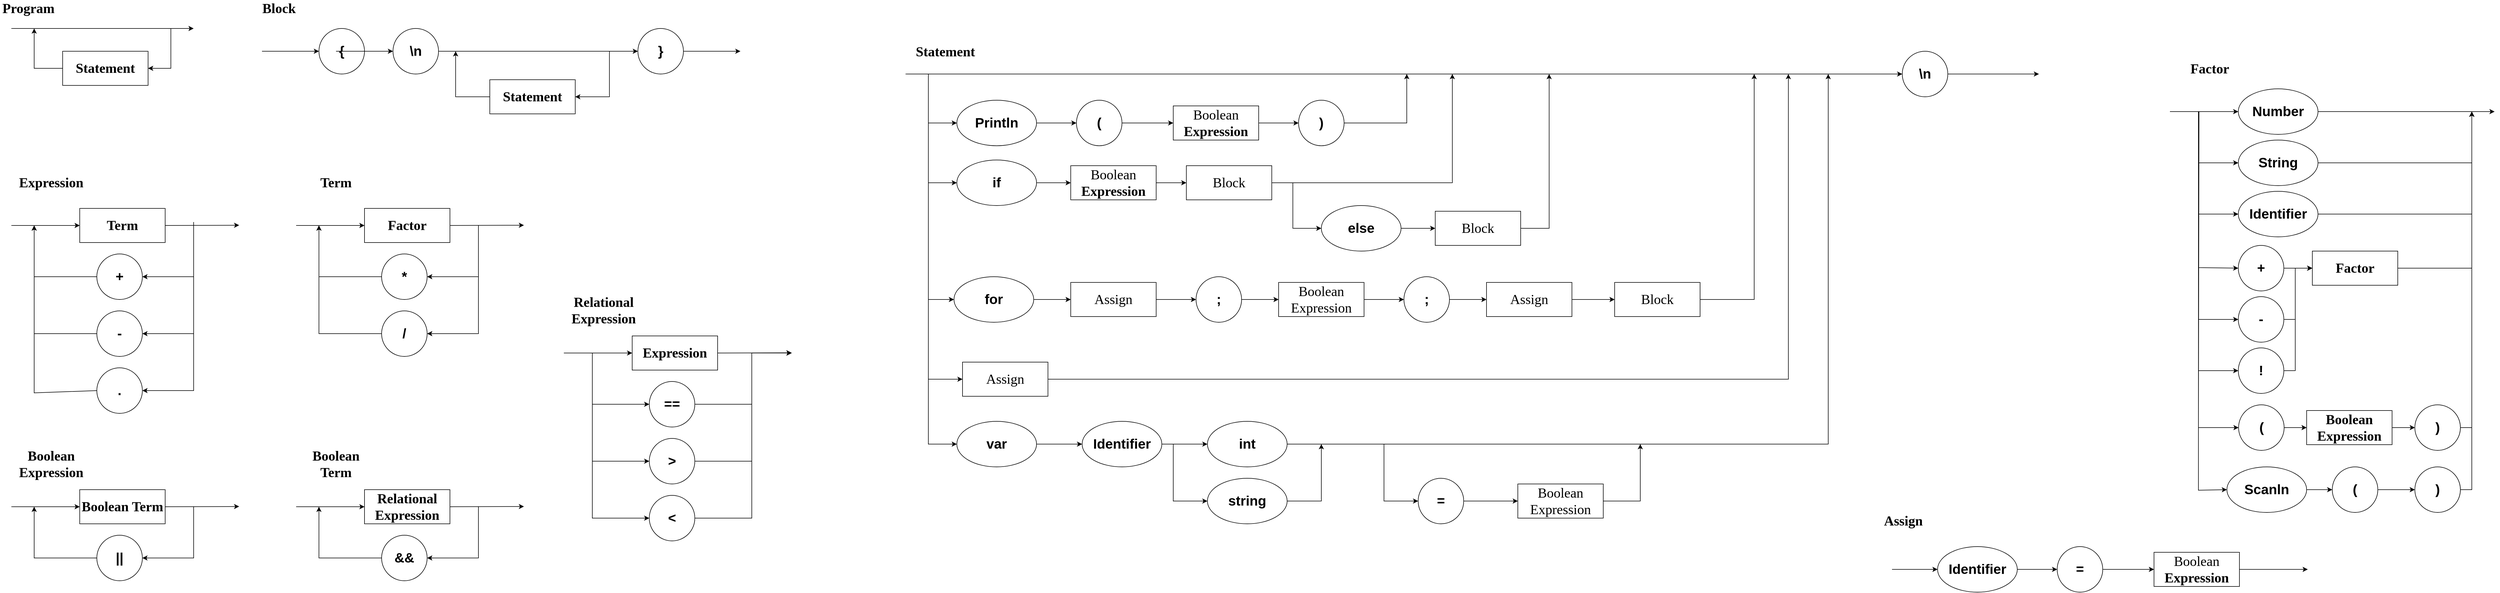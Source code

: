 <mxfile>
    <diagram name="Página-1" id="4fepIdYCEeFSJat0yLkn">
        <mxGraphModel dx="1523" dy="673" grid="1" gridSize="10" guides="1" tooltips="1" connect="1" arrows="1" fold="1" page="1" pageScale="1" pageWidth="827" pageHeight="1169" math="0" shadow="0">
            <root>
                <mxCell id="0"/>
                <mxCell id="1" parent="0"/>
                <mxCell id="wMbG_U5TibeuyCvaz2eE-1" value="Program" style="text;html=1;strokeColor=none;fillColor=none;align=center;verticalAlign=middle;whiteSpace=wrap;rounded=0;fontStyle=1;labelBackgroundColor=none;fontColor=#000000;fontFamily=Sora;fontSource=https%3A%2F%2Ffonts.googleapis.com%2Fcss%3Ffamily%3DSora;fontSize=24;" parent="1" vertex="1">
                    <mxGeometry x="60" y="70" width="100" height="30" as="geometry"/>
                </mxCell>
                <mxCell id="wMbG_U5TibeuyCvaz2eE-2" value="Statement" style="text;html=1;strokeColor=none;fillColor=none;align=center;verticalAlign=middle;whiteSpace=wrap;rounded=0;fontStyle=1;labelBackgroundColor=none;fontColor=#000000;fontFamily=Sora;fontSource=https%3A%2F%2Ffonts.googleapis.com%2Fcss%3Ffamily%3DSora;fontSize=24;" parent="1" vertex="1">
                    <mxGeometry x="1650" y="146" width="140" height="30" as="geometry"/>
                </mxCell>
                <mxCell id="wMbG_U5TibeuyCvaz2eE-4" value="Expression" style="text;html=1;strokeColor=none;fillColor=none;align=center;verticalAlign=middle;whiteSpace=wrap;rounded=0;fontStyle=1;labelBackgroundColor=none;fontColor=#000000;fontFamily=Sora;fontSource=https%3A%2F%2Ffonts.googleapis.com%2Fcss%3Ffamily%3DSora;fontSize=24;" parent="1" vertex="1">
                    <mxGeometry x="80" y="376" width="140" height="30" as="geometry"/>
                </mxCell>
                <mxCell id="wMbG_U5TibeuyCvaz2eE-5" value="Term" style="text;html=1;strokeColor=none;fillColor=none;align=center;verticalAlign=middle;whiteSpace=wrap;rounded=0;fontStyle=1;labelBackgroundColor=none;fontColor=#000000;fontFamily=Sora;fontSource=https%3A%2F%2Ffonts.googleapis.com%2Fcss%3Ffamily%3DSora;fontSize=24;" parent="1" vertex="1">
                    <mxGeometry x="580" y="376" width="140" height="30" as="geometry"/>
                </mxCell>
                <mxCell id="wMbG_U5TibeuyCvaz2eE-6" value="Factor" style="text;html=1;strokeColor=none;fillColor=none;align=center;verticalAlign=middle;whiteSpace=wrap;rounded=0;fontStyle=1;labelBackgroundColor=none;fontColor=#000000;fontFamily=Sora;fontSource=https%3A%2F%2Ffonts.googleapis.com%2Fcss%3Ffamily%3DSora;fontSize=24;" parent="1" vertex="1">
                    <mxGeometry x="3870" y="176" width="140" height="30" as="geometry"/>
                </mxCell>
                <mxCell id="wMbG_U5TibeuyCvaz2eE-7" value="&lt;b&gt;Statement&lt;/b&gt;" style="rounded=0;whiteSpace=wrap;html=1;fontSize=24;fontFamily=Sora;fontSource=https%3A%2F%2Ffonts.googleapis.com%2Fcss%3Ffamily%3DSora;" parent="1" vertex="1">
                    <mxGeometry x="170" y="160" width="150" height="60" as="geometry"/>
                </mxCell>
                <mxCell id="wMbG_U5TibeuyCvaz2eE-8" value="" style="endArrow=classic;html=1;rounded=0;fontSize=24;fontStyle=0" parent="1" edge="1">
                    <mxGeometry width="50" height="50" relative="1" as="geometry">
                        <mxPoint x="80" y="120" as="sourcePoint"/>
                        <mxPoint x="400" y="120" as="targetPoint"/>
                    </mxGeometry>
                </mxCell>
                <mxCell id="wMbG_U5TibeuyCvaz2eE-9" value="" style="endArrow=classic;html=1;rounded=0;fontSize=24;fontStyle=0;entryX=1;entryY=0.5;entryDx=0;entryDy=0;" parent="1" target="wMbG_U5TibeuyCvaz2eE-7" edge="1">
                    <mxGeometry width="50" height="50" relative="1" as="geometry">
                        <mxPoint x="360" y="120" as="sourcePoint"/>
                        <mxPoint x="410" y="130" as="targetPoint"/>
                        <Array as="points">
                            <mxPoint x="360" y="190"/>
                        </Array>
                    </mxGeometry>
                </mxCell>
                <mxCell id="wMbG_U5TibeuyCvaz2eE-10" value="" style="endArrow=classic;html=1;rounded=0;fontSize=24;fontStyle=0;exitX=0;exitY=0.5;exitDx=0;exitDy=0;" parent="1" source="wMbG_U5TibeuyCvaz2eE-7" edge="1">
                    <mxGeometry width="50" height="50" relative="1" as="geometry">
                        <mxPoint x="130" y="150" as="sourcePoint"/>
                        <mxPoint x="120" y="120" as="targetPoint"/>
                        <Array as="points">
                            <mxPoint x="120" y="190"/>
                        </Array>
                    </mxGeometry>
                </mxCell>
                <mxCell id="wMbG_U5TibeuyCvaz2eE-12" value="" style="endArrow=classic;html=1;rounded=0;fontSize=24;fontStyle=0;entryX=0;entryY=0.5;entryDx=0;entryDy=0;" parent="1" target="wMbG_U5TibeuyCvaz2eE-20" edge="1">
                    <mxGeometry width="50" height="50" relative="1" as="geometry">
                        <mxPoint x="1650" y="200" as="sourcePoint"/>
                        <mxPoint x="2440" y="196" as="targetPoint"/>
                    </mxGeometry>
                </mxCell>
                <mxCell id="wMbG_U5TibeuyCvaz2eE-20" value="\n" style="ellipse;whiteSpace=wrap;html=1;fontSize=24;fontStyle=1" parent="1" vertex="1">
                    <mxGeometry x="3400" y="160" width="80" height="80" as="geometry"/>
                </mxCell>
                <mxCell id="wMbG_U5TibeuyCvaz2eE-21" value="" style="endArrow=classic;html=1;rounded=0;fontSize=24;fontStyle=0;exitX=1;exitY=0.5;exitDx=0;exitDy=0;" parent="1" source="wMbG_U5TibeuyCvaz2eE-20" edge="1">
                    <mxGeometry width="50" height="50" relative="1" as="geometry">
                        <mxPoint x="3080" y="216" as="sourcePoint"/>
                        <mxPoint x="3640" y="200" as="targetPoint"/>
                    </mxGeometry>
                </mxCell>
                <mxCell id="wMbG_U5TibeuyCvaz2eE-22" value="Boolean &lt;b&gt;Expression&lt;/b&gt;" style="rounded=0;whiteSpace=wrap;html=1;fontSize=24;fontFamily=Sora;fontSource=https%3A%2F%2Ffonts.googleapis.com%2Fcss%3Ffamily%3DSora;" parent="1" vertex="1">
                    <mxGeometry x="2120" y="256" width="150" height="60" as="geometry"/>
                </mxCell>
                <mxCell id="wMbG_U5TibeuyCvaz2eE-23" value="" style="endArrow=classic;html=1;rounded=0;fontSize=24;fontStyle=0;entryX=0;entryY=0.5;entryDx=0;entryDy=0;" parent="1" target="wMbG_U5TibeuyCvaz2eE-24" edge="1">
                    <mxGeometry width="50" height="50" relative="1" as="geometry">
                        <mxPoint x="1690" y="200" as="sourcePoint"/>
                        <mxPoint x="1740" y="286" as="targetPoint"/>
                        <Array as="points">
                            <mxPoint x="1690" y="286"/>
                        </Array>
                    </mxGeometry>
                </mxCell>
                <mxCell id="wMbG_U5TibeuyCvaz2eE-24" value="Println" style="ellipse;whiteSpace=wrap;html=1;fontSize=24;fontStyle=1" parent="1" vertex="1">
                    <mxGeometry x="1740" y="246" width="140" height="80" as="geometry"/>
                </mxCell>
                <mxCell id="wMbG_U5TibeuyCvaz2eE-25" value="" style="endArrow=classic;html=1;rounded=0;fontSize=24;fontStyle=0;exitX=1;exitY=0.5;exitDx=0;exitDy=0;" parent="1" source="wMbG_U5TibeuyCvaz2eE-24" edge="1">
                    <mxGeometry width="50" height="50" relative="1" as="geometry">
                        <mxPoint x="1950" y="276" as="sourcePoint"/>
                        <mxPoint x="1950" y="286" as="targetPoint"/>
                        <Array as="points">
                            <mxPoint x="1910" y="286"/>
                        </Array>
                    </mxGeometry>
                </mxCell>
                <mxCell id="wMbG_U5TibeuyCvaz2eE-26" value="(" style="ellipse;whiteSpace=wrap;html=1;fontSize=24;fontStyle=1" parent="1" vertex="1">
                    <mxGeometry x="1950" y="246" width="80" height="80" as="geometry"/>
                </mxCell>
                <mxCell id="wMbG_U5TibeuyCvaz2eE-27" value="" style="endArrow=classic;html=1;rounded=0;fontSize=24;fontStyle=0;entryX=0;entryY=0.5;entryDx=0;entryDy=0;exitX=1;exitY=0.5;exitDx=0;exitDy=0;" parent="1" source="wMbG_U5TibeuyCvaz2eE-26" target="wMbG_U5TibeuyCvaz2eE-22" edge="1">
                    <mxGeometry width="50" height="50" relative="1" as="geometry">
                        <mxPoint x="2080" y="306" as="sourcePoint"/>
                        <mxPoint x="2040" y="376" as="targetPoint"/>
                        <Array as="points"/>
                    </mxGeometry>
                </mxCell>
                <mxCell id="wMbG_U5TibeuyCvaz2eE-28" value="" style="endArrow=classic;html=1;rounded=0;fontSize=24;fontStyle=0;exitX=1;exitY=0.5;exitDx=0;exitDy=0;" parent="1" source="wMbG_U5TibeuyCvaz2eE-30" edge="1">
                    <mxGeometry width="50" height="50" relative="1" as="geometry">
                        <mxPoint x="2440" y="296.0" as="sourcePoint"/>
                        <mxPoint x="2530" y="200" as="targetPoint"/>
                        <Array as="points">
                            <mxPoint x="2530" y="286"/>
                        </Array>
                    </mxGeometry>
                </mxCell>
                <mxCell id="wMbG_U5TibeuyCvaz2eE-29" value="" style="endArrow=classic;html=1;rounded=0;fontSize=24;fontStyle=0;exitX=1;exitY=0.5;exitDx=0;exitDy=0;" parent="1" edge="1">
                    <mxGeometry width="50" height="50" relative="1" as="geometry">
                        <mxPoint x="2270" y="286" as="sourcePoint"/>
                        <mxPoint x="2340" y="286" as="targetPoint"/>
                        <Array as="points">
                            <mxPoint x="2300" y="286"/>
                        </Array>
                    </mxGeometry>
                </mxCell>
                <mxCell id="wMbG_U5TibeuyCvaz2eE-30" value=")" style="ellipse;whiteSpace=wrap;html=1;fontSize=24;fontStyle=1" parent="1" vertex="1">
                    <mxGeometry x="2340" y="246" width="80" height="80" as="geometry"/>
                </mxCell>
                <mxCell id="wMbG_U5TibeuyCvaz2eE-32" value="&lt;b&gt;Term&lt;/b&gt;" style="rounded=0;whiteSpace=wrap;html=1;fontSize=24;fontFamily=Sora;fontSource=https%3A%2F%2Ffonts.googleapis.com%2Fcss%3Ffamily%3DSora;" parent="1" vertex="1">
                    <mxGeometry x="200" y="436" width="150" height="60" as="geometry"/>
                </mxCell>
                <mxCell id="wMbG_U5TibeuyCvaz2eE-33" value="" style="endArrow=classic;html=1;rounded=0;fontSize=24;fontStyle=0;entryX=0;entryY=0.5;entryDx=0;entryDy=0;" parent="1" target="wMbG_U5TibeuyCvaz2eE-32" edge="1">
                    <mxGeometry width="50" height="50" relative="1" as="geometry">
                        <mxPoint x="80" y="466" as="sourcePoint"/>
                        <mxPoint x="205" y="466" as="targetPoint"/>
                    </mxGeometry>
                </mxCell>
                <mxCell id="wMbG_U5TibeuyCvaz2eE-36" value="" style="endArrow=classic;html=1;rounded=0;fontSize=24;fontStyle=0;entryX=0;entryY=0.5;entryDx=0;entryDy=0;exitX=1;exitY=0.5;exitDx=0;exitDy=0;" parent="1" source="wMbG_U5TibeuyCvaz2eE-32" edge="1">
                    <mxGeometry width="50" height="50" relative="1" as="geometry">
                        <mxPoint x="360" y="465.58" as="sourcePoint"/>
                        <mxPoint x="480" y="465.58" as="targetPoint"/>
                    </mxGeometry>
                </mxCell>
                <mxCell id="wMbG_U5TibeuyCvaz2eE-37" value="" style="endArrow=classic;html=1;rounded=0;fontSize=24;fontStyle=0;entryX=1;entryY=0.5;entryDx=0;entryDy=0;" parent="1" target="wMbG_U5TibeuyCvaz2eE-39" edge="1">
                    <mxGeometry width="50" height="50" relative="1" as="geometry">
                        <mxPoint x="400" y="466" as="sourcePoint"/>
                        <mxPoint x="400" y="556" as="targetPoint"/>
                        <Array as="points">
                            <mxPoint x="400" y="556"/>
                        </Array>
                    </mxGeometry>
                </mxCell>
                <mxCell id="wMbG_U5TibeuyCvaz2eE-39" value="+" style="ellipse;whiteSpace=wrap;html=1;fontSize=24;fontStyle=1" parent="1" vertex="1">
                    <mxGeometry x="230" y="516" width="80" height="80" as="geometry"/>
                </mxCell>
                <mxCell id="wMbG_U5TibeuyCvaz2eE-40" value="-" style="ellipse;whiteSpace=wrap;html=1;fontSize=24;fontStyle=1" parent="1" vertex="1">
                    <mxGeometry x="230" y="616" width="80" height="80" as="geometry"/>
                </mxCell>
                <mxCell id="wMbG_U5TibeuyCvaz2eE-41" value="" style="endArrow=classic;html=1;rounded=0;fontSize=24;fontStyle=0;entryX=1;entryY=0.5;entryDx=0;entryDy=0;" parent="1" target="wMbG_U5TibeuyCvaz2eE-40" edge="1">
                    <mxGeometry width="50" height="50" relative="1" as="geometry">
                        <mxPoint x="400" y="466" as="sourcePoint"/>
                        <mxPoint x="320" y="566" as="targetPoint"/>
                        <Array as="points">
                            <mxPoint x="400" y="656"/>
                        </Array>
                    </mxGeometry>
                </mxCell>
                <mxCell id="wMbG_U5TibeuyCvaz2eE-42" value="" style="endArrow=classic;html=1;rounded=0;fontSize=24;fontStyle=0;exitX=0;exitY=0.5;exitDx=0;exitDy=0;" parent="1" source="wMbG_U5TibeuyCvaz2eE-40" edge="1">
                    <mxGeometry width="50" height="50" relative="1" as="geometry">
                        <mxPoint x="170" y="496" as="sourcePoint"/>
                        <mxPoint x="120" y="466" as="targetPoint"/>
                        <Array as="points">
                            <mxPoint x="120" y="656"/>
                        </Array>
                    </mxGeometry>
                </mxCell>
                <mxCell id="wMbG_U5TibeuyCvaz2eE-43" value="" style="endArrow=classic;html=1;rounded=0;fontSize=24;fontStyle=0;exitX=0;exitY=0.5;exitDx=0;exitDy=0;" parent="1" source="wMbG_U5TibeuyCvaz2eE-39" edge="1">
                    <mxGeometry width="50" height="50" relative="1" as="geometry">
                        <mxPoint x="240" y="666" as="sourcePoint"/>
                        <mxPoint x="120" y="466" as="targetPoint"/>
                        <Array as="points">
                            <mxPoint x="120" y="556"/>
                        </Array>
                    </mxGeometry>
                </mxCell>
                <mxCell id="wMbG_U5TibeuyCvaz2eE-45" value="&lt;b&gt;Factor&lt;/b&gt;" style="rounded=0;whiteSpace=wrap;html=1;fontSize=24;fontFamily=Sora;fontSource=https%3A%2F%2Ffonts.googleapis.com%2Fcss%3Ffamily%3DSora;" parent="1" vertex="1">
                    <mxGeometry x="700" y="436" width="150" height="60" as="geometry"/>
                </mxCell>
                <mxCell id="wMbG_U5TibeuyCvaz2eE-46" value="" style="endArrow=classic;html=1;rounded=0;fontSize=24;fontStyle=0;entryX=0;entryY=0.5;entryDx=0;entryDy=0;" parent="1" target="wMbG_U5TibeuyCvaz2eE-45" edge="1">
                    <mxGeometry width="50" height="50" relative="1" as="geometry">
                        <mxPoint x="580" y="466" as="sourcePoint"/>
                        <mxPoint x="705" y="466" as="targetPoint"/>
                    </mxGeometry>
                </mxCell>
                <mxCell id="wMbG_U5TibeuyCvaz2eE-47" value="" style="endArrow=classic;html=1;rounded=0;fontSize=24;fontStyle=0;entryX=0;entryY=0.5;entryDx=0;entryDy=0;exitX=1;exitY=0.5;exitDx=0;exitDy=0;" parent="1" source="wMbG_U5TibeuyCvaz2eE-45" edge="1">
                    <mxGeometry width="50" height="50" relative="1" as="geometry">
                        <mxPoint x="860" y="465.58" as="sourcePoint"/>
                        <mxPoint x="980" y="465.58" as="targetPoint"/>
                    </mxGeometry>
                </mxCell>
                <mxCell id="wMbG_U5TibeuyCvaz2eE-48" value="" style="endArrow=classic;html=1;rounded=0;fontSize=24;fontStyle=0;entryX=1;entryY=0.5;entryDx=0;entryDy=0;" parent="1" target="wMbG_U5TibeuyCvaz2eE-49" edge="1">
                    <mxGeometry width="50" height="50" relative="1" as="geometry">
                        <mxPoint x="900" y="466" as="sourcePoint"/>
                        <mxPoint x="900" y="556" as="targetPoint"/>
                        <Array as="points">
                            <mxPoint x="900" y="556"/>
                        </Array>
                    </mxGeometry>
                </mxCell>
                <mxCell id="wMbG_U5TibeuyCvaz2eE-49" value="*" style="ellipse;whiteSpace=wrap;html=1;fontSize=24;fontStyle=1" parent="1" vertex="1">
                    <mxGeometry x="730" y="516" width="80" height="80" as="geometry"/>
                </mxCell>
                <mxCell id="wMbG_U5TibeuyCvaz2eE-50" value="/" style="ellipse;whiteSpace=wrap;html=1;fontSize=24;fontStyle=1" parent="1" vertex="1">
                    <mxGeometry x="730" y="616" width="80" height="80" as="geometry"/>
                </mxCell>
                <mxCell id="wMbG_U5TibeuyCvaz2eE-51" value="" style="endArrow=classic;html=1;rounded=0;fontSize=24;fontStyle=0;entryX=1;entryY=0.5;entryDx=0;entryDy=0;" parent="1" target="wMbG_U5TibeuyCvaz2eE-50" edge="1">
                    <mxGeometry width="50" height="50" relative="1" as="geometry">
                        <mxPoint x="900" y="466" as="sourcePoint"/>
                        <mxPoint x="820" y="566" as="targetPoint"/>
                        <Array as="points">
                            <mxPoint x="900" y="656"/>
                        </Array>
                    </mxGeometry>
                </mxCell>
                <mxCell id="wMbG_U5TibeuyCvaz2eE-52" value="" style="endArrow=classic;html=1;rounded=0;fontSize=24;fontStyle=0;exitX=0;exitY=0.5;exitDx=0;exitDy=0;" parent="1" source="wMbG_U5TibeuyCvaz2eE-50" edge="1">
                    <mxGeometry width="50" height="50" relative="1" as="geometry">
                        <mxPoint x="670" y="496" as="sourcePoint"/>
                        <mxPoint x="620" y="466" as="targetPoint"/>
                        <Array as="points">
                            <mxPoint x="620" y="656"/>
                        </Array>
                    </mxGeometry>
                </mxCell>
                <mxCell id="wMbG_U5TibeuyCvaz2eE-53" value="" style="endArrow=classic;html=1;rounded=0;fontSize=24;fontStyle=0;exitX=0;exitY=0.5;exitDx=0;exitDy=0;" parent="1" source="wMbG_U5TibeuyCvaz2eE-49" edge="1">
                    <mxGeometry width="50" height="50" relative="1" as="geometry">
                        <mxPoint x="740" y="666" as="sourcePoint"/>
                        <mxPoint x="620" y="466" as="targetPoint"/>
                        <Array as="points">
                            <mxPoint x="620" y="556"/>
                        </Array>
                    </mxGeometry>
                </mxCell>
                <mxCell id="wMbG_U5TibeuyCvaz2eE-56" value="" style="endArrow=classic;html=1;rounded=0;fontSize=24;fontStyle=0;entryX=0;entryY=0.5;entryDx=0;entryDy=0;" parent="1" edge="1">
                    <mxGeometry width="50" height="50" relative="1" as="geometry">
                        <mxPoint x="3870" y="266" as="sourcePoint"/>
                        <mxPoint x="3990" y="266" as="targetPoint"/>
                    </mxGeometry>
                </mxCell>
                <mxCell id="wMbG_U5TibeuyCvaz2eE-57" value="" style="endArrow=classic;html=1;rounded=0;fontSize=24;fontStyle=0;exitX=1;exitY=0.5;exitDx=0;exitDy=0;" parent="1" source="wMbG_U5TibeuyCvaz2eE-64" edge="1">
                    <mxGeometry width="50" height="50" relative="1" as="geometry">
                        <mxPoint x="4140" y="266" as="sourcePoint"/>
                        <mxPoint x="4440" y="266" as="targetPoint"/>
                    </mxGeometry>
                </mxCell>
                <mxCell id="wMbG_U5TibeuyCvaz2eE-64" value="Number" style="ellipse;whiteSpace=wrap;html=1;fontSize=24;fontStyle=1" parent="1" vertex="1">
                    <mxGeometry x="3990" y="226" width="140" height="80" as="geometry"/>
                </mxCell>
                <mxCell id="wMbG_U5TibeuyCvaz2eE-67" value="" style="endArrow=classic;html=1;rounded=0;fontSize=24;fontStyle=0;entryX=0;entryY=0.5;entryDx=0;entryDy=0;" parent="1" edge="1">
                    <mxGeometry width="50" height="50" relative="1" as="geometry">
                        <mxPoint x="3920" y="266" as="sourcePoint"/>
                        <mxPoint x="3990" y="356" as="targetPoint"/>
                        <Array as="points">
                            <mxPoint x="3920" y="356"/>
                        </Array>
                    </mxGeometry>
                </mxCell>
                <mxCell id="wMbG_U5TibeuyCvaz2eE-68" value="" style="endArrow=classic;html=1;rounded=0;fontSize=24;fontStyle=0;exitX=1;exitY=0.5;exitDx=0;exitDy=0;" parent="1" source="wMbG_U5TibeuyCvaz2eE-69" edge="1">
                    <mxGeometry width="50" height="50" relative="1" as="geometry">
                        <mxPoint x="4140" y="356" as="sourcePoint"/>
                        <mxPoint x="4400" y="266" as="targetPoint"/>
                        <Array as="points">
                            <mxPoint x="4400" y="356"/>
                            <mxPoint x="4400" y="306"/>
                        </Array>
                    </mxGeometry>
                </mxCell>
                <mxCell id="wMbG_U5TibeuyCvaz2eE-69" value="String" style="ellipse;whiteSpace=wrap;html=1;fontSize=24;fontStyle=1" parent="1" vertex="1">
                    <mxGeometry x="3990" y="316" width="140" height="80" as="geometry"/>
                </mxCell>
                <mxCell id="wMbG_U5TibeuyCvaz2eE-70" value="" style="endArrow=classic;html=1;rounded=0;fontSize=24;fontStyle=0;entryX=0;entryY=0.5;entryDx=0;entryDy=0;" parent="1" edge="1" target="wMbG_U5TibeuyCvaz2eE-73">
                    <mxGeometry width="50" height="50" relative="1" as="geometry">
                        <mxPoint x="3920" y="270" as="sourcePoint"/>
                        <mxPoint x="3990" y="446" as="targetPoint"/>
                        <Array as="points">
                            <mxPoint x="3920" y="540"/>
                        </Array>
                    </mxGeometry>
                </mxCell>
                <mxCell id="wMbG_U5TibeuyCvaz2eE-73" value="+" style="ellipse;whiteSpace=wrap;html=1;fontSize=24;fontStyle=1" parent="1" vertex="1">
                    <mxGeometry x="3990" y="501" width="80" height="80" as="geometry"/>
                </mxCell>
                <mxCell id="wMbG_U5TibeuyCvaz2eE-74" value="-" style="ellipse;whiteSpace=wrap;html=1;fontSize=24;fontStyle=1" parent="1" vertex="1">
                    <mxGeometry x="3990" y="591" width="80" height="80" as="geometry"/>
                </mxCell>
                <mxCell id="wMbG_U5TibeuyCvaz2eE-75" value="&lt;b&gt;Factor&lt;/b&gt;" style="rounded=0;whiteSpace=wrap;html=1;fontSize=24;fontFamily=Sora;fontSource=https%3A%2F%2Ffonts.googleapis.com%2Fcss%3Ffamily%3DSora;" parent="1" vertex="1">
                    <mxGeometry x="4120" y="511" width="150" height="60" as="geometry"/>
                </mxCell>
                <mxCell id="wMbG_U5TibeuyCvaz2eE-76" value="" style="endArrow=classic;html=1;rounded=0;fontSize=24;fontStyle=0;exitX=1;exitY=0.5;exitDx=0;exitDy=0;" parent="1" source="wMbG_U5TibeuyCvaz2eE-75" edge="1">
                    <mxGeometry width="50" height="50" relative="1" as="geometry">
                        <mxPoint x="3930" y="366" as="sourcePoint"/>
                        <mxPoint x="4400" y="266" as="targetPoint"/>
                        <Array as="points">
                            <mxPoint x="4400" y="541"/>
                        </Array>
                    </mxGeometry>
                </mxCell>
                <mxCell id="wMbG_U5TibeuyCvaz2eE-77" value="" style="endArrow=classic;html=1;rounded=0;fontSize=24;fontStyle=0;entryX=0;entryY=0.5;entryDx=0;entryDy=0;exitX=1;exitY=0.5;exitDx=0;exitDy=0;" parent="1" source="wMbG_U5TibeuyCvaz2eE-73" target="wMbG_U5TibeuyCvaz2eE-75" edge="1">
                    <mxGeometry width="50" height="50" relative="1" as="geometry">
                        <mxPoint x="3900" y="561" as="sourcePoint"/>
                        <mxPoint x="3810" y="651" as="targetPoint"/>
                        <Array as="points"/>
                    </mxGeometry>
                </mxCell>
                <mxCell id="wMbG_U5TibeuyCvaz2eE-78" value="" style="endArrow=classic;html=1;rounded=0;fontSize=24;fontStyle=0;" parent="1" edge="1">
                    <mxGeometry width="50" height="50" relative="1" as="geometry">
                        <mxPoint x="3920" y="541" as="sourcePoint"/>
                        <mxPoint x="3990" y="631" as="targetPoint"/>
                        <Array as="points">
                            <mxPoint x="3920" y="631"/>
                        </Array>
                    </mxGeometry>
                </mxCell>
                <mxCell id="wMbG_U5TibeuyCvaz2eE-79" value="" style="endArrow=classic;html=1;rounded=0;fontSize=24;fontStyle=0;entryX=0;entryY=0.5;entryDx=0;entryDy=0;exitX=1;exitY=0.5;exitDx=0;exitDy=0;" parent="1" source="wMbG_U5TibeuyCvaz2eE-74" target="wMbG_U5TibeuyCvaz2eE-75" edge="1">
                    <mxGeometry width="50" height="50" relative="1" as="geometry">
                        <mxPoint x="4080" y="551" as="sourcePoint"/>
                        <mxPoint x="4130" y="551" as="targetPoint"/>
                        <Array as="points">
                            <mxPoint x="4090" y="631"/>
                            <mxPoint x="4090" y="541"/>
                        </Array>
                    </mxGeometry>
                </mxCell>
                <mxCell id="wMbG_U5TibeuyCvaz2eE-80" value="&lt;b&gt;Boolean Expression&lt;br&gt;&lt;/b&gt;" style="rounded=0;whiteSpace=wrap;html=1;fontSize=24;fontFamily=Sora;fontSource=https%3A%2F%2Ffonts.googleapis.com%2Fcss%3Ffamily%3DSora;" parent="1" vertex="1">
                    <mxGeometry x="4110" y="791" width="150" height="60" as="geometry"/>
                </mxCell>
                <mxCell id="wMbG_U5TibeuyCvaz2eE-81" value="(" style="ellipse;whiteSpace=wrap;html=1;fontSize=24;fontStyle=1" parent="1" vertex="1">
                    <mxGeometry x="3990.5" y="781" width="80" height="80" as="geometry"/>
                </mxCell>
                <mxCell id="wMbG_U5TibeuyCvaz2eE-82" value="" style="endArrow=classic;html=1;rounded=0;fontSize=24;fontStyle=0;exitX=1;exitY=0.5;exitDx=0;exitDy=0;" parent="1" source="wMbG_U5TibeuyCvaz2eE-81" edge="1">
                    <mxGeometry width="50" height="50" relative="1" as="geometry">
                        <mxPoint x="4040" y="841" as="sourcePoint"/>
                        <mxPoint x="4110" y="821" as="targetPoint"/>
                        <Array as="points"/>
                    </mxGeometry>
                </mxCell>
                <mxCell id="wMbG_U5TibeuyCvaz2eE-83" value="" style="endArrow=classic;html=1;rounded=0;fontSize=24;fontStyle=0;exitX=1;exitY=0.5;exitDx=0;exitDy=0;entryX=0;entryY=0.5;entryDx=0;entryDy=0;" parent="1" source="wMbG_U5TibeuyCvaz2eE-80" target="wMbG_U5TibeuyCvaz2eE-84" edge="1">
                    <mxGeometry width="50" height="50" relative="1" as="geometry">
                        <mxPoint x="4230" y="821" as="sourcePoint"/>
                        <mxPoint x="4300" y="821" as="targetPoint"/>
                        <Array as="points">
                            <mxPoint x="4260" y="821"/>
                        </Array>
                    </mxGeometry>
                </mxCell>
                <mxCell id="wMbG_U5TibeuyCvaz2eE-84" value=")" style="ellipse;whiteSpace=wrap;html=1;fontSize=24;fontStyle=1" parent="1" vertex="1">
                    <mxGeometry x="4300" y="781" width="80" height="80" as="geometry"/>
                </mxCell>
                <mxCell id="wMbG_U5TibeuyCvaz2eE-86" value="" style="endArrow=classic;html=1;rounded=0;fontSize=24;fontStyle=0;exitX=1;exitY=0.5;exitDx=0;exitDy=0;" parent="1" source="wMbG_U5TibeuyCvaz2eE-84" edge="1">
                    <mxGeometry width="50" height="50" relative="1" as="geometry">
                        <mxPoint x="4280" y="556" as="sourcePoint"/>
                        <mxPoint x="4400" y="266" as="targetPoint"/>
                        <Array as="points">
                            <mxPoint x="4400" y="821"/>
                        </Array>
                    </mxGeometry>
                </mxCell>
                <mxCell id="wMbG_U5TibeuyCvaz2eE-87" value="" style="endArrow=classic;html=1;rounded=0;fontSize=24;fontStyle=0;entryX=0;entryY=0.5;entryDx=0;entryDy=0;" parent="1" edge="1" target="wMbG_U5TibeuyCvaz2eE-81">
                    <mxGeometry width="50" height="50" relative="1" as="geometry">
                        <mxPoint x="3921" y="266" as="sourcePoint"/>
                        <mxPoint x="3990.5" y="726" as="targetPoint"/>
                        <Array as="points">
                            <mxPoint x="3920" y="821"/>
                        </Array>
                    </mxGeometry>
                </mxCell>
                <mxCell id="BKlgi4SIrofSlWjP2YXj-1" value="Boolean Expression" style="text;html=1;strokeColor=none;fillColor=none;align=center;verticalAlign=middle;whiteSpace=wrap;rounded=0;fontStyle=1;labelBackgroundColor=none;fontColor=#000000;fontFamily=Sora;fontSource=https%3A%2F%2Ffonts.googleapis.com%2Fcss%3Ffamily%3DSora;fontSize=24;" parent="1" vertex="1">
                    <mxGeometry x="80" y="870" width="140" height="30" as="geometry"/>
                </mxCell>
                <mxCell id="BKlgi4SIrofSlWjP2YXj-2" value="Boolean Term" style="text;html=1;strokeColor=none;fillColor=none;align=center;verticalAlign=middle;whiteSpace=wrap;rounded=0;fontStyle=1;labelBackgroundColor=none;fontColor=#000000;fontFamily=Sora;fontSource=https%3A%2F%2Ffonts.googleapis.com%2Fcss%3Ffamily%3DSora;fontSize=24;" parent="1" vertex="1">
                    <mxGeometry x="580" y="870" width="140" height="30" as="geometry"/>
                </mxCell>
                <mxCell id="BKlgi4SIrofSlWjP2YXj-3" value="&lt;b&gt;Boolean Term&lt;/b&gt;" style="rounded=0;whiteSpace=wrap;html=1;fontSize=24;fontFamily=Sora;fontSource=https%3A%2F%2Ffonts.googleapis.com%2Fcss%3Ffamily%3DSora;" parent="1" vertex="1">
                    <mxGeometry x="200" y="930" width="150" height="60" as="geometry"/>
                </mxCell>
                <mxCell id="BKlgi4SIrofSlWjP2YXj-4" value="" style="endArrow=classic;html=1;rounded=0;fontSize=24;fontStyle=0;entryX=0;entryY=0.5;entryDx=0;entryDy=0;" parent="1" target="BKlgi4SIrofSlWjP2YXj-3" edge="1">
                    <mxGeometry width="50" height="50" relative="1" as="geometry">
                        <mxPoint x="80" y="960" as="sourcePoint"/>
                        <mxPoint x="205" y="960" as="targetPoint"/>
                    </mxGeometry>
                </mxCell>
                <mxCell id="BKlgi4SIrofSlWjP2YXj-5" value="" style="endArrow=classic;html=1;rounded=0;fontSize=24;fontStyle=0;entryX=0;entryY=0.5;entryDx=0;entryDy=0;exitX=1;exitY=0.5;exitDx=0;exitDy=0;" parent="1" source="BKlgi4SIrofSlWjP2YXj-3" edge="1">
                    <mxGeometry width="50" height="50" relative="1" as="geometry">
                        <mxPoint x="360" y="959.58" as="sourcePoint"/>
                        <mxPoint x="480" y="959.58" as="targetPoint"/>
                    </mxGeometry>
                </mxCell>
                <mxCell id="BKlgi4SIrofSlWjP2YXj-6" value="" style="endArrow=classic;html=1;rounded=0;fontSize=24;fontStyle=0;entryX=1;entryY=0.5;entryDx=0;entryDy=0;" parent="1" target="BKlgi4SIrofSlWjP2YXj-7" edge="1">
                    <mxGeometry width="50" height="50" relative="1" as="geometry">
                        <mxPoint x="400" y="960" as="sourcePoint"/>
                        <mxPoint x="400" y="1050" as="targetPoint"/>
                        <Array as="points">
                            <mxPoint x="400" y="1050"/>
                        </Array>
                    </mxGeometry>
                </mxCell>
                <mxCell id="BKlgi4SIrofSlWjP2YXj-7" value="||" style="ellipse;whiteSpace=wrap;html=1;fontSize=24;fontStyle=1" parent="1" vertex="1">
                    <mxGeometry x="230" y="1010" width="80" height="80" as="geometry"/>
                </mxCell>
                <mxCell id="BKlgi4SIrofSlWjP2YXj-11" value="" style="endArrow=classic;html=1;rounded=0;fontSize=24;fontStyle=0;exitX=0;exitY=0.5;exitDx=0;exitDy=0;" parent="1" source="BKlgi4SIrofSlWjP2YXj-7" edge="1">
                    <mxGeometry width="50" height="50" relative="1" as="geometry">
                        <mxPoint x="240" y="1160" as="sourcePoint"/>
                        <mxPoint x="120" y="960" as="targetPoint"/>
                        <Array as="points">
                            <mxPoint x="120" y="1050"/>
                        </Array>
                    </mxGeometry>
                </mxCell>
                <mxCell id="BKlgi4SIrofSlWjP2YXj-12" value="&lt;b&gt;Relational Expression&lt;br&gt;&lt;/b&gt;" style="rounded=0;whiteSpace=wrap;html=1;fontSize=24;fontFamily=Sora;fontSource=https%3A%2F%2Ffonts.googleapis.com%2Fcss%3Ffamily%3DSora;" parent="1" vertex="1">
                    <mxGeometry x="700" y="930" width="150" height="60" as="geometry"/>
                </mxCell>
                <mxCell id="BKlgi4SIrofSlWjP2YXj-13" value="" style="endArrow=classic;html=1;rounded=0;fontSize=24;fontStyle=0;entryX=0;entryY=0.5;entryDx=0;entryDy=0;" parent="1" target="BKlgi4SIrofSlWjP2YXj-12" edge="1">
                    <mxGeometry width="50" height="50" relative="1" as="geometry">
                        <mxPoint x="580" y="960" as="sourcePoint"/>
                        <mxPoint x="705" y="960" as="targetPoint"/>
                    </mxGeometry>
                </mxCell>
                <mxCell id="BKlgi4SIrofSlWjP2YXj-14" value="" style="endArrow=classic;html=1;rounded=0;fontSize=24;fontStyle=0;entryX=0;entryY=0.5;entryDx=0;entryDy=0;exitX=1;exitY=0.5;exitDx=0;exitDy=0;" parent="1" source="BKlgi4SIrofSlWjP2YXj-12" edge="1">
                    <mxGeometry width="50" height="50" relative="1" as="geometry">
                        <mxPoint x="860" y="959.58" as="sourcePoint"/>
                        <mxPoint x="980" y="959.58" as="targetPoint"/>
                    </mxGeometry>
                </mxCell>
                <mxCell id="BKlgi4SIrofSlWjP2YXj-15" value="" style="endArrow=classic;html=1;rounded=0;fontSize=24;fontStyle=0;entryX=1;entryY=0.5;entryDx=0;entryDy=0;" parent="1" target="BKlgi4SIrofSlWjP2YXj-16" edge="1">
                    <mxGeometry width="50" height="50" relative="1" as="geometry">
                        <mxPoint x="900" y="960" as="sourcePoint"/>
                        <mxPoint x="900" y="1050" as="targetPoint"/>
                        <Array as="points">
                            <mxPoint x="900" y="1050"/>
                        </Array>
                    </mxGeometry>
                </mxCell>
                <mxCell id="BKlgi4SIrofSlWjP2YXj-16" value="&amp;amp;&amp;amp;" style="ellipse;whiteSpace=wrap;html=1;fontSize=24;fontStyle=1" parent="1" vertex="1">
                    <mxGeometry x="730" y="1010" width="80" height="80" as="geometry"/>
                </mxCell>
                <mxCell id="BKlgi4SIrofSlWjP2YXj-20" value="" style="endArrow=classic;html=1;rounded=0;fontSize=24;fontStyle=0;exitX=0;exitY=0.5;exitDx=0;exitDy=0;" parent="1" source="BKlgi4SIrofSlWjP2YXj-16" edge="1">
                    <mxGeometry width="50" height="50" relative="1" as="geometry">
                        <mxPoint x="740" y="1160" as="sourcePoint"/>
                        <mxPoint x="620" y="960" as="targetPoint"/>
                        <Array as="points">
                            <mxPoint x="620" y="1050"/>
                        </Array>
                    </mxGeometry>
                </mxCell>
                <mxCell id="BKlgi4SIrofSlWjP2YXj-21" value="Relational Expression" style="text;html=1;strokeColor=none;fillColor=none;align=center;verticalAlign=middle;whiteSpace=wrap;rounded=0;fontStyle=1;labelBackgroundColor=none;fontColor=#000000;fontFamily=Sora;fontSource=https%3A%2F%2Ffonts.googleapis.com%2Fcss%3Ffamily%3DSora;fontSize=24;" parent="1" vertex="1">
                    <mxGeometry x="1050" y="600" width="140" height="30" as="geometry"/>
                </mxCell>
                <mxCell id="BKlgi4SIrofSlWjP2YXj-22" value="&lt;b&gt;Expression&lt;/b&gt;" style="rounded=0;whiteSpace=wrap;html=1;fontSize=24;fontFamily=Sora;fontSource=https%3A%2F%2Ffonts.googleapis.com%2Fcss%3Ffamily%3DSora;" parent="1" vertex="1">
                    <mxGeometry x="1170" y="660" width="150" height="60" as="geometry"/>
                </mxCell>
                <mxCell id="BKlgi4SIrofSlWjP2YXj-23" value="" style="endArrow=classic;html=1;rounded=0;fontSize=24;fontStyle=0;entryX=0;entryY=0.5;entryDx=0;entryDy=0;" parent="1" target="BKlgi4SIrofSlWjP2YXj-22" edge="1">
                    <mxGeometry width="50" height="50" relative="1" as="geometry">
                        <mxPoint x="1050" y="690" as="sourcePoint"/>
                        <mxPoint x="1175" y="690" as="targetPoint"/>
                    </mxGeometry>
                </mxCell>
                <mxCell id="BKlgi4SIrofSlWjP2YXj-24" value="" style="endArrow=classic;html=1;rounded=0;fontSize=24;fontStyle=0;entryX=0;entryY=0.5;entryDx=0;entryDy=0;exitX=1;exitY=0.5;exitDx=0;exitDy=0;" parent="1" source="BKlgi4SIrofSlWjP2YXj-22" edge="1">
                    <mxGeometry width="50" height="50" relative="1" as="geometry">
                        <mxPoint x="1330" y="689.58" as="sourcePoint"/>
                        <mxPoint x="1450" y="689.58" as="targetPoint"/>
                    </mxGeometry>
                </mxCell>
                <mxCell id="BKlgi4SIrofSlWjP2YXj-26" value="==" style="ellipse;whiteSpace=wrap;html=1;fontSize=24;fontStyle=1" parent="1" vertex="1">
                    <mxGeometry x="1200" y="740" width="80" height="80" as="geometry"/>
                </mxCell>
                <mxCell id="BKlgi4SIrofSlWjP2YXj-27" value="&amp;gt;" style="ellipse;whiteSpace=wrap;html=1;fontSize=24;fontStyle=1" parent="1" vertex="1">
                    <mxGeometry x="1200" y="840" width="80" height="80" as="geometry"/>
                </mxCell>
                <mxCell id="BKlgi4SIrofSlWjP2YXj-31" value="&amp;lt;" style="ellipse;whiteSpace=wrap;html=1;fontSize=24;fontStyle=1" parent="1" vertex="1">
                    <mxGeometry x="1200" y="940" width="80" height="80" as="geometry"/>
                </mxCell>
                <mxCell id="BKlgi4SIrofSlWjP2YXj-34" value="!" style="ellipse;whiteSpace=wrap;html=1;fontSize=24;fontStyle=1" parent="1" vertex="1">
                    <mxGeometry x="3990" y="681" width="80" height="80" as="geometry"/>
                </mxCell>
                <mxCell id="BKlgi4SIrofSlWjP2YXj-35" value="" style="endArrow=classic;html=1;rounded=0;fontSize=24;fontStyle=0;" parent="1" edge="1">
                    <mxGeometry width="50" height="50" relative="1" as="geometry">
                        <mxPoint x="3920" y="631" as="sourcePoint"/>
                        <mxPoint x="3990" y="721" as="targetPoint"/>
                        <Array as="points">
                            <mxPoint x="3920" y="721"/>
                        </Array>
                    </mxGeometry>
                </mxCell>
                <mxCell id="BKlgi4SIrofSlWjP2YXj-36" value="" style="endArrow=classic;html=1;rounded=0;fontSize=24;fontStyle=0;entryX=0;entryY=0.5;entryDx=0;entryDy=0;exitX=1;exitY=0.5;exitDx=0;exitDy=0;" parent="1" source="BKlgi4SIrofSlWjP2YXj-34" target="wMbG_U5TibeuyCvaz2eE-75" edge="1">
                    <mxGeometry width="50" height="50" relative="1" as="geometry">
                        <mxPoint x="4080" y="641" as="sourcePoint"/>
                        <mxPoint x="4120" y="631" as="targetPoint"/>
                        <Array as="points">
                            <mxPoint x="4090" y="721"/>
                            <mxPoint x="4090" y="541"/>
                        </Array>
                    </mxGeometry>
                </mxCell>
                <mxCell id="BKlgi4SIrofSlWjP2YXj-37" value="Block" style="text;html=1;strokeColor=none;fillColor=none;align=center;verticalAlign=middle;whiteSpace=wrap;rounded=0;fontStyle=1;labelBackgroundColor=none;fontColor=#000000;fontFamily=Sora;fontSource=https%3A%2F%2Ffonts.googleapis.com%2Fcss%3Ffamily%3DSora;fontSize=24;" parent="1" vertex="1">
                    <mxGeometry x="500" y="70" width="100" height="30" as="geometry"/>
                </mxCell>
                <mxCell id="BKlgi4SIrofSlWjP2YXj-38" value="&lt;b&gt;Statement&lt;/b&gt;" style="rounded=0;whiteSpace=wrap;html=1;fontSize=24;fontFamily=Sora;fontSource=https%3A%2F%2Ffonts.googleapis.com%2Fcss%3Ffamily%3DSora;" parent="1" vertex="1">
                    <mxGeometry x="920" y="210" width="150" height="60" as="geometry"/>
                </mxCell>
                <mxCell id="BKlgi4SIrofSlWjP2YXj-39" value="" style="endArrow=classic;html=1;rounded=0;fontSize=24;fontStyle=0;entryX=0;entryY=0.5;entryDx=0;entryDy=0;" parent="1" target="BKlgi4SIrofSlWjP2YXj-42" edge="1">
                    <mxGeometry width="50" height="50" relative="1" as="geometry">
                        <mxPoint x="520" y="160" as="sourcePoint"/>
                        <mxPoint x="620" y="160" as="targetPoint"/>
                    </mxGeometry>
                </mxCell>
                <mxCell id="BKlgi4SIrofSlWjP2YXj-42" value="{" style="ellipse;whiteSpace=wrap;html=1;fontSize=24;fontStyle=1" parent="1" vertex="1">
                    <mxGeometry x="620" y="120" width="80" height="80" as="geometry"/>
                </mxCell>
                <mxCell id="BKlgi4SIrofSlWjP2YXj-43" value="" style="endArrow=classic;html=1;rounded=0;fontSize=24;fontStyle=0;entryX=0;entryY=0.5;entryDx=0;entryDy=0;" parent="1" target="BKlgi4SIrofSlWjP2YXj-44" edge="1">
                    <mxGeometry width="50" height="50" relative="1" as="geometry">
                        <mxPoint x="650" y="160" as="sourcePoint"/>
                        <mxPoint x="750" y="160" as="targetPoint"/>
                    </mxGeometry>
                </mxCell>
                <mxCell id="BKlgi4SIrofSlWjP2YXj-44" value="\n" style="ellipse;whiteSpace=wrap;html=1;fontSize=24;fontStyle=1" parent="1" vertex="1">
                    <mxGeometry x="750" y="120" width="80" height="80" as="geometry"/>
                </mxCell>
                <mxCell id="BKlgi4SIrofSlWjP2YXj-45" value="" style="endArrow=classic;html=1;rounded=0;fontSize=24;fontStyle=0;entryX=0;entryY=0.5;entryDx=0;entryDy=0;exitX=1;exitY=0.5;exitDx=0;exitDy=0;" parent="1" source="BKlgi4SIrofSlWjP2YXj-44" target="BKlgi4SIrofSlWjP2YXj-46" edge="1">
                    <mxGeometry width="50" height="50" relative="1" as="geometry">
                        <mxPoint x="850" y="160" as="sourcePoint"/>
                        <mxPoint x="950" y="160" as="targetPoint"/>
                    </mxGeometry>
                </mxCell>
                <mxCell id="BKlgi4SIrofSlWjP2YXj-46" value="}" style="ellipse;whiteSpace=wrap;html=1;fontSize=24;fontStyle=1" parent="1" vertex="1">
                    <mxGeometry x="1180" y="120" width="80" height="80" as="geometry"/>
                </mxCell>
                <mxCell id="BKlgi4SIrofSlWjP2YXj-47" value="" style="endArrow=classic;html=1;rounded=0;fontSize=24;fontStyle=0;exitX=1;exitY=0.5;exitDx=0;exitDy=0;" parent="1" source="BKlgi4SIrofSlWjP2YXj-46" edge="1">
                    <mxGeometry width="50" height="50" relative="1" as="geometry">
                        <mxPoint x="840" y="170" as="sourcePoint"/>
                        <mxPoint x="1360" y="160" as="targetPoint"/>
                    </mxGeometry>
                </mxCell>
                <mxCell id="BKlgi4SIrofSlWjP2YXj-51" value="" style="endArrow=classic;html=1;rounded=0;fontSize=24;fontStyle=0;entryX=0;entryY=0.5;entryDx=0;entryDy=0;" parent="1" target="BKlgi4SIrofSlWjP2YXj-52" edge="1">
                    <mxGeometry width="50" height="50" relative="1" as="geometry">
                        <mxPoint x="1690" y="200" as="sourcePoint"/>
                        <mxPoint x="1740" y="411" as="targetPoint"/>
                        <Array as="points">
                            <mxPoint x="1690" y="391"/>
                        </Array>
                    </mxGeometry>
                </mxCell>
                <mxCell id="BKlgi4SIrofSlWjP2YXj-52" value="if" style="ellipse;whiteSpace=wrap;html=1;fontSize=24;fontStyle=1" parent="1" vertex="1">
                    <mxGeometry x="1740" y="351" width="140" height="80" as="geometry"/>
                </mxCell>
                <mxCell id="BKlgi4SIrofSlWjP2YXj-53" value="Boolean &lt;b&gt;Expression&lt;/b&gt;" style="rounded=0;whiteSpace=wrap;html=1;fontSize=24;fontFamily=Sora;fontSource=https%3A%2F%2Ffonts.googleapis.com%2Fcss%3Ffamily%3DSora;" parent="1" vertex="1">
                    <mxGeometry x="1940" y="361" width="150" height="60" as="geometry"/>
                </mxCell>
                <mxCell id="BKlgi4SIrofSlWjP2YXj-54" value="" style="endArrow=classic;html=1;rounded=0;fontSize=24;fontStyle=0;entryX=0;entryY=0.5;entryDx=0;entryDy=0;" parent="1" target="BKlgi4SIrofSlWjP2YXj-53" edge="1">
                    <mxGeometry width="50" height="50" relative="1" as="geometry">
                        <mxPoint x="1880" y="391" as="sourcePoint"/>
                        <mxPoint x="1860" y="481" as="targetPoint"/>
                        <Array as="points"/>
                    </mxGeometry>
                </mxCell>
                <mxCell id="BKlgi4SIrofSlWjP2YXj-55" value="Block" style="rounded=0;whiteSpace=wrap;html=1;fontSize=24;fontFamily=Sora;fontSource=https%3A%2F%2Ffonts.googleapis.com%2Fcss%3Ffamily%3DSora;" parent="1" vertex="1">
                    <mxGeometry x="2143" y="361" width="150" height="60" as="geometry"/>
                </mxCell>
                <mxCell id="BKlgi4SIrofSlWjP2YXj-56" value="" style="endArrow=classic;html=1;rounded=0;fontSize=24;fontStyle=0;entryX=0;entryY=0.5;entryDx=0;entryDy=0;" parent="1" target="BKlgi4SIrofSlWjP2YXj-55" edge="1">
                    <mxGeometry width="50" height="50" relative="1" as="geometry">
                        <mxPoint x="2090" y="391" as="sourcePoint"/>
                        <mxPoint x="2063" y="481" as="targetPoint"/>
                        <Array as="points"/>
                    </mxGeometry>
                </mxCell>
                <mxCell id="BKlgi4SIrofSlWjP2YXj-57" value="" style="endArrow=classic;html=1;rounded=0;fontSize=24;fontStyle=0;exitX=1;exitY=0.5;exitDx=0;exitDy=0;" parent="1" source="BKlgi4SIrofSlWjP2YXj-55" edge="1">
                    <mxGeometry width="50" height="50" relative="1" as="geometry">
                        <mxPoint x="2360" y="381" as="sourcePoint"/>
                        <mxPoint x="2610" y="200" as="targetPoint"/>
                        <Array as="points">
                            <mxPoint x="2610" y="391"/>
                        </Array>
                    </mxGeometry>
                </mxCell>
                <mxCell id="BKlgi4SIrofSlWjP2YXj-59" value="else" style="ellipse;whiteSpace=wrap;html=1;fontSize=24;fontStyle=1" parent="1" vertex="1">
                    <mxGeometry x="2380" y="431" width="140" height="80" as="geometry"/>
                </mxCell>
                <mxCell id="BKlgi4SIrofSlWjP2YXj-60" value="Block" style="rounded=0;whiteSpace=wrap;html=1;fontSize=24;fontFamily=Sora;fontSource=https%3A%2F%2Ffonts.googleapis.com%2Fcss%3Ffamily%3DSora;" parent="1" vertex="1">
                    <mxGeometry x="2580" y="441" width="150" height="60" as="geometry"/>
                </mxCell>
                <mxCell id="BKlgi4SIrofSlWjP2YXj-61" value="" style="endArrow=classic;html=1;rounded=0;fontSize=24;fontStyle=0;entryX=0;entryY=0.5;entryDx=0;entryDy=0;exitX=1;exitY=0.5;exitDx=0;exitDy=0;" parent="1" source="BKlgi4SIrofSlWjP2YXj-59" target="BKlgi4SIrofSlWjP2YXj-60" edge="1">
                    <mxGeometry width="50" height="50" relative="1" as="geometry">
                        <mxPoint x="2600" y="471" as="sourcePoint"/>
                        <mxPoint x="2490" y="576" as="targetPoint"/>
                        <Array as="points"/>
                    </mxGeometry>
                </mxCell>
                <mxCell id="BKlgi4SIrofSlWjP2YXj-62" value="" style="endArrow=classic;html=1;rounded=0;fontSize=24;fontStyle=0;entryX=0;entryY=0.5;entryDx=0;entryDy=0;" parent="1" target="BKlgi4SIrofSlWjP2YXj-59" edge="1">
                    <mxGeometry width="50" height="50" relative="1" as="geometry">
                        <mxPoint x="2330" y="391" as="sourcePoint"/>
                        <mxPoint x="2380" y="470.58" as="targetPoint"/>
                        <Array as="points">
                            <mxPoint x="2330" y="471"/>
                        </Array>
                    </mxGeometry>
                </mxCell>
                <mxCell id="BKlgi4SIrofSlWjP2YXj-63" value="" style="endArrow=classic;html=1;rounded=0;fontSize=24;fontStyle=0;exitX=1;exitY=0.5;exitDx=0;exitDy=0;" parent="1" source="BKlgi4SIrofSlWjP2YXj-60" edge="1">
                    <mxGeometry width="50" height="50" relative="1" as="geometry">
                        <mxPoint x="2820" y="471" as="sourcePoint"/>
                        <mxPoint x="2780" y="200" as="targetPoint"/>
                        <Array as="points">
                            <mxPoint x="2780" y="471"/>
                        </Array>
                    </mxGeometry>
                </mxCell>
                <mxCell id="BKlgi4SIrofSlWjP2YXj-64" value="" style="endArrow=classic;html=1;rounded=0;fontSize=24;fontStyle=0;entryX=0;entryY=0.5;entryDx=0;entryDy=0;" parent="1" target="BKlgi4SIrofSlWjP2YXj-65" edge="1">
                    <mxGeometry width="50" height="50" relative="1" as="geometry">
                        <mxPoint x="3920" y="266" as="sourcePoint"/>
                        <mxPoint x="3990" y="846" as="targetPoint"/>
                        <Array as="points">
                            <mxPoint x="3920" y="931"/>
                        </Array>
                    </mxGeometry>
                </mxCell>
                <mxCell id="BKlgi4SIrofSlWjP2YXj-65" value="Scanln" style="ellipse;whiteSpace=wrap;html=1;fontSize=24;fontStyle=1" parent="1" vertex="1">
                    <mxGeometry x="3970" y="890" width="140" height="80" as="geometry"/>
                </mxCell>
                <mxCell id="BKlgi4SIrofSlWjP2YXj-67" value="(" style="ellipse;whiteSpace=wrap;html=1;fontSize=24;fontStyle=1" parent="1" vertex="1">
                    <mxGeometry x="4155" y="890" width="80" height="80" as="geometry"/>
                </mxCell>
                <mxCell id="BKlgi4SIrofSlWjP2YXj-68" value="" style="endArrow=classic;html=1;rounded=0;fontSize=24;fontStyle=0;exitX=1;exitY=0.5;exitDx=0;exitDy=0;entryX=0;entryY=0.5;entryDx=0;entryDy=0;" parent="1" source="BKlgi4SIrofSlWjP2YXj-67" target="BKlgi4SIrofSlWjP2YXj-69" edge="1">
                    <mxGeometry width="50" height="50" relative="1" as="geometry">
                        <mxPoint x="4260" y="931" as="sourcePoint"/>
                        <mxPoint x="4300" y="931" as="targetPoint"/>
                        <Array as="points"/>
                    </mxGeometry>
                </mxCell>
                <mxCell id="BKlgi4SIrofSlWjP2YXj-69" value=")" style="ellipse;whiteSpace=wrap;html=1;fontSize=24;fontStyle=1" parent="1" vertex="1">
                    <mxGeometry x="4300" y="890" width="80" height="80" as="geometry"/>
                </mxCell>
                <mxCell id="BKlgi4SIrofSlWjP2YXj-70" value="" style="endArrow=classic;html=1;rounded=0;fontSize=24;fontStyle=0;exitX=1;exitY=0.5;exitDx=0;exitDy=0;" parent="1" edge="1" source="BKlgi4SIrofSlWjP2YXj-69">
                    <mxGeometry width="50" height="50" relative="1" as="geometry">
                        <mxPoint x="4380" y="826" as="sourcePoint"/>
                        <mxPoint x="4400" y="266" as="targetPoint"/>
                        <Array as="points">
                            <mxPoint x="4400" y="930"/>
                        </Array>
                    </mxGeometry>
                </mxCell>
                <mxCell id="BKlgi4SIrofSlWjP2YXj-71" value="" style="endArrow=classic;html=1;rounded=0;fontSize=24;fontStyle=0;entryX=0;entryY=0.5;entryDx=0;entryDy=0;" parent="1" target="BKlgi4SIrofSlWjP2YXj-72" edge="1">
                    <mxGeometry width="50" height="50" relative="1" as="geometry">
                        <mxPoint x="1690" y="200" as="sourcePoint"/>
                        <mxPoint x="1735" y="616" as="targetPoint"/>
                        <Array as="points">
                            <mxPoint x="1690" y="596"/>
                        </Array>
                    </mxGeometry>
                </mxCell>
                <mxCell id="BKlgi4SIrofSlWjP2YXj-72" value="for" style="ellipse;whiteSpace=wrap;html=1;fontSize=24;fontStyle=1" parent="1" vertex="1">
                    <mxGeometry x="1735" y="556" width="140" height="80" as="geometry"/>
                </mxCell>
                <mxCell id="BKlgi4SIrofSlWjP2YXj-73" value="" style="endArrow=classic;html=1;rounded=0;fontSize=24;fontStyle=0;entryX=0;entryY=0.5;entryDx=0;entryDy=0;" parent="1" target="BKlgi4SIrofSlWjP2YXj-74" edge="1">
                    <mxGeometry width="50" height="50" relative="1" as="geometry">
                        <mxPoint x="1875" y="596" as="sourcePoint"/>
                        <mxPoint x="1935" y="596" as="targetPoint"/>
                        <Array as="points"/>
                    </mxGeometry>
                </mxCell>
                <mxCell id="BKlgi4SIrofSlWjP2YXj-74" value="Assign" style="rounded=0;whiteSpace=wrap;html=1;fontSize=24;fontFamily=Sora;fontSource=https%3A%2F%2Ffonts.googleapis.com%2Fcss%3Ffamily%3DSora;" parent="1" vertex="1">
                    <mxGeometry x="1940" y="566" width="150" height="60" as="geometry"/>
                </mxCell>
                <mxCell id="BKlgi4SIrofSlWjP2YXj-75" value="Boolean &lt;b&gt;Expression&lt;/b&gt;" style="rounded=0;whiteSpace=wrap;html=1;fontSize=24;fontFamily=Sora;fontSource=https%3A%2F%2Ffonts.googleapis.com%2Fcss%3Ffamily%3DSora;" parent="1" vertex="1">
                    <mxGeometry x="3842" y="1040" width="150" height="60" as="geometry"/>
                </mxCell>
                <mxCell id="BKlgi4SIrofSlWjP2YXj-76" value="" style="endArrow=classic;html=1;rounded=0;fontSize=24;fontStyle=0;entryX=0;entryY=0.5;entryDx=0;entryDy=0;" parent="1" target="BKlgi4SIrofSlWjP2YXj-77" edge="1">
                    <mxGeometry width="50" height="50" relative="1" as="geometry">
                        <mxPoint x="3382" y="1070" as="sourcePoint"/>
                        <mxPoint x="3462" y="1070" as="targetPoint"/>
                        <Array as="points">
                            <mxPoint x="3412" y="1070"/>
                        </Array>
                    </mxGeometry>
                </mxCell>
                <mxCell id="BKlgi4SIrofSlWjP2YXj-77" value="Identifier" style="ellipse;whiteSpace=wrap;html=1;fontSize=24;fontStyle=1" parent="1" vertex="1">
                    <mxGeometry x="3462" y="1030" width="140" height="80" as="geometry"/>
                </mxCell>
                <mxCell id="BKlgi4SIrofSlWjP2YXj-78" value="" style="endArrow=classic;html=1;rounded=0;fontSize=24;fontStyle=0;exitX=1;exitY=0.5;exitDx=0;exitDy=0;" parent="1" source="BKlgi4SIrofSlWjP2YXj-77" edge="1">
                    <mxGeometry width="50" height="50" relative="1" as="geometry">
                        <mxPoint x="3672" y="1060" as="sourcePoint"/>
                        <mxPoint x="3672" y="1070" as="targetPoint"/>
                        <Array as="points">
                            <mxPoint x="3632" y="1070"/>
                        </Array>
                    </mxGeometry>
                </mxCell>
                <mxCell id="BKlgi4SIrofSlWjP2YXj-79" value="=" style="ellipse;whiteSpace=wrap;html=1;fontSize=24;fontStyle=1" parent="1" vertex="1">
                    <mxGeometry x="3672" y="1030" width="80" height="80" as="geometry"/>
                </mxCell>
                <mxCell id="BKlgi4SIrofSlWjP2YXj-80" value="" style="endArrow=classic;html=1;rounded=0;fontSize=24;fontStyle=0;entryX=0;entryY=0.5;entryDx=0;entryDy=0;exitX=1;exitY=0.5;exitDx=0;exitDy=0;" parent="1" source="BKlgi4SIrofSlWjP2YXj-79" target="BKlgi4SIrofSlWjP2YXj-75" edge="1">
                    <mxGeometry width="50" height="50" relative="1" as="geometry">
                        <mxPoint x="3802" y="1090" as="sourcePoint"/>
                        <mxPoint x="3762" y="1160" as="targetPoint"/>
                        <Array as="points"/>
                    </mxGeometry>
                </mxCell>
                <mxCell id="BKlgi4SIrofSlWjP2YXj-81" value="" style="endArrow=classic;html=1;rounded=0;fontSize=24;fontStyle=0;exitX=1;exitY=0.5;exitDx=0;exitDy=0;" parent="1" source="BKlgi4SIrofSlWjP2YXj-75" edge="1">
                    <mxGeometry width="50" height="50" relative="1" as="geometry">
                        <mxPoint x="3689" y="1230" as="sourcePoint"/>
                        <mxPoint x="4112" y="1070" as="targetPoint"/>
                        <Array as="points">
                            <mxPoint x="4082" y="1070"/>
                        </Array>
                    </mxGeometry>
                </mxCell>
                <mxCell id="BKlgi4SIrofSlWjP2YXj-83" value="" style="endArrow=classic;html=1;rounded=0;fontSize=24;fontStyle=0;exitX=1;exitY=0.5;exitDx=0;exitDy=0;" parent="1" edge="1">
                    <mxGeometry width="50" height="50" relative="1" as="geometry">
                        <mxPoint x="2090" y="596" as="sourcePoint"/>
                        <mxPoint x="2160" y="596" as="targetPoint"/>
                        <Array as="points">
                            <mxPoint x="2120" y="596"/>
                        </Array>
                    </mxGeometry>
                </mxCell>
                <mxCell id="BKlgi4SIrofSlWjP2YXj-84" value=";" style="ellipse;whiteSpace=wrap;html=1;fontSize=24;fontStyle=1" parent="1" vertex="1">
                    <mxGeometry x="2160" y="556" width="80" height="80" as="geometry"/>
                </mxCell>
                <mxCell id="BKlgi4SIrofSlWjP2YXj-85" value="" style="endArrow=classic;html=1;rounded=0;fontSize=24;fontStyle=0;entryX=0;entryY=0.5;entryDx=0;entryDy=0;" parent="1" target="BKlgi4SIrofSlWjP2YXj-86" edge="1">
                    <mxGeometry width="50" height="50" relative="1" as="geometry">
                        <mxPoint x="2240" y="596" as="sourcePoint"/>
                        <mxPoint x="2300" y="596" as="targetPoint"/>
                        <Array as="points"/>
                    </mxGeometry>
                </mxCell>
                <mxCell id="BKlgi4SIrofSlWjP2YXj-86" value="Boolean Expression" style="rounded=0;whiteSpace=wrap;html=1;fontSize=24;fontFamily=Sora;fontSource=https%3A%2F%2Ffonts.googleapis.com%2Fcss%3Ffamily%3DSora;" parent="1" vertex="1">
                    <mxGeometry x="2305" y="566" width="150" height="60" as="geometry"/>
                </mxCell>
                <mxCell id="BKlgi4SIrofSlWjP2YXj-87" value="" style="endArrow=classic;html=1;rounded=0;fontSize=24;fontStyle=0;exitX=1;exitY=0.5;exitDx=0;exitDy=0;" parent="1" edge="1">
                    <mxGeometry width="50" height="50" relative="1" as="geometry">
                        <mxPoint x="2455" y="596" as="sourcePoint"/>
                        <mxPoint x="2525" y="596" as="targetPoint"/>
                        <Array as="points">
                            <mxPoint x="2485" y="596"/>
                        </Array>
                    </mxGeometry>
                </mxCell>
                <mxCell id="BKlgi4SIrofSlWjP2YXj-88" value=";" style="ellipse;whiteSpace=wrap;html=1;fontSize=24;fontStyle=1" parent="1" vertex="1">
                    <mxGeometry x="2525" y="556" width="80" height="80" as="geometry"/>
                </mxCell>
                <mxCell id="BKlgi4SIrofSlWjP2YXj-89" value="" style="endArrow=classic;html=1;rounded=0;fontSize=24;fontStyle=0;entryX=0;entryY=0.5;entryDx=0;entryDy=0;" parent="1" target="BKlgi4SIrofSlWjP2YXj-90" edge="1">
                    <mxGeometry width="50" height="50" relative="1" as="geometry">
                        <mxPoint x="2605" y="596" as="sourcePoint"/>
                        <mxPoint x="2665" y="596" as="targetPoint"/>
                        <Array as="points"/>
                    </mxGeometry>
                </mxCell>
                <mxCell id="BKlgi4SIrofSlWjP2YXj-90" value="Assign" style="rounded=0;whiteSpace=wrap;html=1;fontSize=24;fontFamily=Sora;fontSource=https%3A%2F%2Ffonts.googleapis.com%2Fcss%3Ffamily%3DSora;" parent="1" vertex="1">
                    <mxGeometry x="2670" y="566" width="150" height="60" as="geometry"/>
                </mxCell>
                <mxCell id="BKlgi4SIrofSlWjP2YXj-91" value="" style="endArrow=classic;html=1;rounded=0;fontSize=24;fontStyle=0;exitX=1;exitY=0.5;exitDx=0;exitDy=0;entryX=0;entryY=0.5;entryDx=0;entryDy=0;" parent="1" target="BKlgi4SIrofSlWjP2YXj-93" edge="1">
                    <mxGeometry width="50" height="50" relative="1" as="geometry">
                        <mxPoint x="2820" y="596" as="sourcePoint"/>
                        <mxPoint x="2890" y="596" as="targetPoint"/>
                        <Array as="points">
                            <mxPoint x="2850" y="596"/>
                        </Array>
                    </mxGeometry>
                </mxCell>
                <mxCell id="BKlgi4SIrofSlWjP2YXj-93" value="Block" style="rounded=0;whiteSpace=wrap;html=1;fontSize=24;fontFamily=Sora;fontSource=https%3A%2F%2Ffonts.googleapis.com%2Fcss%3Ffamily%3DSora;" parent="1" vertex="1">
                    <mxGeometry x="2895" y="566" width="150" height="60" as="geometry"/>
                </mxCell>
                <mxCell id="BKlgi4SIrofSlWjP2YXj-95" value="" style="endArrow=classic;html=1;rounded=0;fontSize=24;fontStyle=0;exitX=1;exitY=0.5;exitDx=0;exitDy=0;" parent="1" source="BKlgi4SIrofSlWjP2YXj-93" edge="1">
                    <mxGeometry width="50" height="50" relative="1" as="geometry">
                        <mxPoint x="3090" y="601" as="sourcePoint"/>
                        <mxPoint x="3140" y="200" as="targetPoint"/>
                        <Array as="points">
                            <mxPoint x="3140" y="596"/>
                        </Array>
                    </mxGeometry>
                </mxCell>
                <mxCell id="BKlgi4SIrofSlWjP2YXj-96" value="" style="endArrow=classic;html=1;rounded=0;fontSize=24;fontStyle=0;entryX=0;entryY=0.5;entryDx=0;entryDy=0;" parent="1" target="BKlgi4SIrofSlWjP2YXj-97" edge="1">
                    <mxGeometry width="50" height="50" relative="1" as="geometry">
                        <mxPoint x="1690" y="200" as="sourcePoint"/>
                        <mxPoint x="1735" y="736" as="targetPoint"/>
                        <Array as="points">
                            <mxPoint x="1690" y="736"/>
                        </Array>
                    </mxGeometry>
                </mxCell>
                <mxCell id="BKlgi4SIrofSlWjP2YXj-97" value="Assign" style="rounded=0;whiteSpace=wrap;html=1;fontSize=24;fontFamily=Sora;fontSource=https%3A%2F%2Ffonts.googleapis.com%2Fcss%3Ffamily%3DSora;" parent="1" vertex="1">
                    <mxGeometry x="1750" y="706" width="150" height="60" as="geometry"/>
                </mxCell>
                <mxCell id="BKlgi4SIrofSlWjP2YXj-98" value="" style="endArrow=classic;html=1;rounded=0;fontSize=24;fontStyle=0;exitX=1;exitY=0.5;exitDx=0;exitDy=0;" parent="1" source="BKlgi4SIrofSlWjP2YXj-97" edge="1">
                    <mxGeometry width="50" height="50" relative="1" as="geometry">
                        <mxPoint x="3090" y="686" as="sourcePoint"/>
                        <mxPoint x="3200" y="200" as="targetPoint"/>
                        <Array as="points">
                            <mxPoint x="3200" y="736"/>
                        </Array>
                    </mxGeometry>
                </mxCell>
                <mxCell id="BKlgi4SIrofSlWjP2YXj-99" value="Assign" style="text;html=1;strokeColor=none;fillColor=none;align=center;verticalAlign=middle;whiteSpace=wrap;rounded=0;fontStyle=1;labelBackgroundColor=none;fontColor=#000000;fontFamily=Sora;fontSource=https%3A%2F%2Ffonts.googleapis.com%2Fcss%3Ffamily%3DSora;fontSize=24;" parent="1" vertex="1">
                    <mxGeometry x="3332" y="970" width="140" height="30" as="geometry"/>
                </mxCell>
                <mxCell id="BKlgi4SIrofSlWjP2YXj-100" value="" style="endArrow=classic;html=1;rounded=0;fontSize=24;fontStyle=0;exitX=0;exitY=0.5;exitDx=0;exitDy=0;" parent="1" source="BKlgi4SIrofSlWjP2YXj-38" edge="1">
                    <mxGeometry width="50" height="50" relative="1" as="geometry">
                        <mxPoint x="970" y="290" as="sourcePoint"/>
                        <mxPoint x="860" y="160" as="targetPoint"/>
                        <Array as="points">
                            <mxPoint x="860" y="240"/>
                        </Array>
                    </mxGeometry>
                </mxCell>
                <mxCell id="BKlgi4SIrofSlWjP2YXj-101" value="" style="endArrow=classic;html=1;rounded=0;fontSize=24;fontStyle=0;entryX=1;entryY=0.5;entryDx=0;entryDy=0;" parent="1" target="BKlgi4SIrofSlWjP2YXj-38" edge="1">
                    <mxGeometry width="50" height="50" relative="1" as="geometry">
                        <mxPoint x="1130" y="160" as="sourcePoint"/>
                        <mxPoint x="1060" y="260" as="targetPoint"/>
                        <Array as="points">
                            <mxPoint x="1130" y="240"/>
                        </Array>
                    </mxGeometry>
                </mxCell>
                <mxCell id="Kv_Zg9a_kmqH4UfuUk7p-1" value="" style="endArrow=classic;html=1;rounded=0;fontSize=24;fontStyle=0;entryX=0;entryY=0.5;entryDx=0;entryDy=0;" parent="1" target="BKlgi4SIrofSlWjP2YXj-26" edge="1">
                    <mxGeometry width="50" height="50" relative="1" as="geometry">
                        <mxPoint x="1100" y="690" as="sourcePoint"/>
                        <mxPoint x="1100" y="780" as="targetPoint"/>
                        <Array as="points">
                            <mxPoint x="1100" y="780"/>
                        </Array>
                    </mxGeometry>
                </mxCell>
                <mxCell id="Kv_Zg9a_kmqH4UfuUk7p-2" value="" style="endArrow=classic;html=1;rounded=0;fontSize=24;fontStyle=0;entryX=0;entryY=0.5;entryDx=0;entryDy=0;" parent="1" target="BKlgi4SIrofSlWjP2YXj-27" edge="1">
                    <mxGeometry width="50" height="50" relative="1" as="geometry">
                        <mxPoint x="1100" y="690" as="sourcePoint"/>
                        <mxPoint x="1210" y="790" as="targetPoint"/>
                        <Array as="points">
                            <mxPoint x="1100" y="880"/>
                        </Array>
                    </mxGeometry>
                </mxCell>
                <mxCell id="Kv_Zg9a_kmqH4UfuUk7p-3" value="" style="endArrow=classic;html=1;rounded=0;fontSize=24;fontStyle=0;entryX=0;entryY=0.5;entryDx=0;entryDy=0;" parent="1" target="BKlgi4SIrofSlWjP2YXj-31" edge="1">
                    <mxGeometry width="50" height="50" relative="1" as="geometry">
                        <mxPoint x="1100" y="690" as="sourcePoint"/>
                        <mxPoint x="1220" y="800" as="targetPoint"/>
                        <Array as="points">
                            <mxPoint x="1100" y="980"/>
                        </Array>
                    </mxGeometry>
                </mxCell>
                <mxCell id="Kv_Zg9a_kmqH4UfuUk7p-5" value="" style="endArrow=classic;html=1;rounded=0;fontSize=24;fontStyle=0;exitX=1;exitY=0.5;exitDx=0;exitDy=0;" parent="1" source="BKlgi4SIrofSlWjP2YXj-26" edge="1">
                    <mxGeometry width="50" height="50" relative="1" as="geometry">
                        <mxPoint x="1320" y="780.21" as="sourcePoint"/>
                        <mxPoint x="1450" y="690" as="targetPoint"/>
                        <Array as="points">
                            <mxPoint x="1380" y="780"/>
                            <mxPoint x="1380" y="690"/>
                        </Array>
                    </mxGeometry>
                </mxCell>
                <mxCell id="Kv_Zg9a_kmqH4UfuUk7p-6" value="" style="endArrow=classic;html=1;rounded=0;fontSize=24;fontStyle=0;exitX=1;exitY=0.5;exitDx=0;exitDy=0;" parent="1" source="BKlgi4SIrofSlWjP2YXj-27" edge="1">
                    <mxGeometry width="50" height="50" relative="1" as="geometry">
                        <mxPoint x="1290" y="790" as="sourcePoint"/>
                        <mxPoint x="1450" y="690" as="targetPoint"/>
                        <Array as="points">
                            <mxPoint x="1380" y="880"/>
                            <mxPoint x="1380" y="690"/>
                        </Array>
                    </mxGeometry>
                </mxCell>
                <mxCell id="Kv_Zg9a_kmqH4UfuUk7p-7" value="" style="endArrow=classic;html=1;rounded=0;fontSize=24;fontStyle=0;exitX=1;exitY=0.5;exitDx=0;exitDy=0;" parent="1" source="BKlgi4SIrofSlWjP2YXj-31" edge="1">
                    <mxGeometry width="50" height="50" relative="1" as="geometry">
                        <mxPoint x="1300" y="800" as="sourcePoint"/>
                        <mxPoint x="1450" y="690" as="targetPoint"/>
                        <Array as="points">
                            <mxPoint x="1380" y="980"/>
                            <mxPoint x="1380" y="690"/>
                        </Array>
                    </mxGeometry>
                </mxCell>
                <mxCell id="HJXj20KYBScDrpwhCcY_-1" value="var" style="ellipse;whiteSpace=wrap;html=1;fontSize=24;fontStyle=1" parent="1" vertex="1">
                    <mxGeometry x="1740" y="810" width="140" height="80" as="geometry"/>
                </mxCell>
                <mxCell id="HJXj20KYBScDrpwhCcY_-2" value="" style="endArrow=classic;html=1;rounded=0;fontSize=24;fontStyle=0;" parent="1" edge="1" target="HJXj20KYBScDrpwhCcY_-1">
                    <mxGeometry width="50" height="50" relative="1" as="geometry">
                        <mxPoint x="1690" y="220" as="sourcePoint"/>
                        <mxPoint x="1750" y="746" as="targetPoint"/>
                        <Array as="points">
                            <mxPoint x="1690" y="850"/>
                        </Array>
                    </mxGeometry>
                </mxCell>
                <mxCell id="2" value="Identifier" style="ellipse;whiteSpace=wrap;html=1;fontSize=24;fontStyle=1" vertex="1" parent="1">
                    <mxGeometry x="1960" y="810" width="140" height="80" as="geometry"/>
                </mxCell>
                <mxCell id="3" value="int" style="ellipse;whiteSpace=wrap;html=1;fontSize=24;fontStyle=1" vertex="1" parent="1">
                    <mxGeometry x="2180" y="810" width="140" height="80" as="geometry"/>
                </mxCell>
                <mxCell id="4" value="" style="endArrow=classic;html=1;rounded=0;fontSize=24;fontStyle=0;entryX=0;entryY=0.5;entryDx=0;entryDy=0;" edge="1" parent="1" target="2">
                    <mxGeometry width="50" height="50" relative="1" as="geometry">
                        <mxPoint x="1880" y="850" as="sourcePoint"/>
                        <mxPoint x="1945" y="849.6" as="targetPoint"/>
                        <Array as="points"/>
                    </mxGeometry>
                </mxCell>
                <mxCell id="5" value="" style="endArrow=classic;html=1;rounded=0;fontSize=24;fontStyle=0;exitX=1;exitY=0.5;exitDx=0;exitDy=0;entryX=0;entryY=0.5;entryDx=0;entryDy=0;" edge="1" parent="1" source="2" target="3">
                    <mxGeometry width="50" height="50" relative="1" as="geometry">
                        <mxPoint x="1890" y="860" as="sourcePoint"/>
                        <mxPoint x="1955" y="860" as="targetPoint"/>
                        <Array as="points"/>
                    </mxGeometry>
                </mxCell>
                <mxCell id="12" value="string" style="ellipse;whiteSpace=wrap;html=1;fontSize=24;fontStyle=1" vertex="1" parent="1">
                    <mxGeometry x="2180" y="910" width="140" height="80" as="geometry"/>
                </mxCell>
                <mxCell id="13" value="" style="endArrow=classic;html=1;rounded=0;fontSize=24;fontStyle=0;entryX=0;entryY=0.5;entryDx=0;entryDy=0;" edge="1" parent="1" target="12">
                    <mxGeometry width="50" height="50" relative="1" as="geometry">
                        <mxPoint x="2120" y="850" as="sourcePoint"/>
                        <mxPoint x="1955" y="960" as="targetPoint"/>
                        <Array as="points">
                            <mxPoint x="2120" y="950"/>
                        </Array>
                    </mxGeometry>
                </mxCell>
                <mxCell id="15" value="" style="endArrow=classic;html=1;rounded=0;fontSize=24;fontStyle=0;exitX=1;exitY=0.5;exitDx=0;exitDy=0;" edge="1" parent="1" source="12">
                    <mxGeometry width="50" height="50" relative="1" as="geometry">
                        <mxPoint x="2130" y="860" as="sourcePoint"/>
                        <mxPoint x="2380" y="850" as="targetPoint"/>
                        <Array as="points">
                            <mxPoint x="2380" y="950"/>
                        </Array>
                    </mxGeometry>
                </mxCell>
                <mxCell id="16" value="" style="endArrow=classic;html=1;rounded=0;fontSize=24;fontStyle=0;exitX=1;exitY=0.5;exitDx=0;exitDy=0;" edge="1" parent="1" source="3">
                    <mxGeometry width="50" height="50" relative="1" as="geometry">
                        <mxPoint x="2340" y="830" as="sourcePoint"/>
                        <mxPoint x="3270" y="200" as="targetPoint"/>
                        <Array as="points">
                            <mxPoint x="3270" y="850"/>
                        </Array>
                    </mxGeometry>
                </mxCell>
                <mxCell id="17" value="" style="endArrow=classic;html=1;rounded=0;fontSize=24;fontStyle=0;entryX=0;entryY=0.5;entryDx=0;entryDy=0;" edge="1" parent="1" target="18">
                    <mxGeometry width="50" height="50" relative="1" as="geometry">
                        <mxPoint x="2490" y="850" as="sourcePoint"/>
                        <mxPoint x="2550" y="950" as="targetPoint"/>
                        <Array as="points">
                            <mxPoint x="2490" y="950"/>
                        </Array>
                    </mxGeometry>
                </mxCell>
                <mxCell id="18" value="=" style="ellipse;whiteSpace=wrap;html=1;fontSize=24;fontStyle=1" vertex="1" parent="1">
                    <mxGeometry x="2550" y="910" width="80" height="80" as="geometry"/>
                </mxCell>
                <mxCell id="19" value="" style="endArrow=classic;html=1;rounded=0;fontSize=24;fontStyle=0;entryX=0;entryY=0.5;entryDx=0;entryDy=0;exitX=1;exitY=0.5;exitDx=0;exitDy=0;" edge="1" parent="1" target="20" source="18">
                    <mxGeometry width="50" height="50" relative="1" as="geometry">
                        <mxPoint x="2660" y="950" as="sourcePoint"/>
                        <mxPoint x="2720" y="950" as="targetPoint"/>
                        <Array as="points"/>
                    </mxGeometry>
                </mxCell>
                <mxCell id="20" value="Boolean Expression" style="rounded=0;whiteSpace=wrap;html=1;fontSize=24;fontFamily=Sora;fontSource=https%3A%2F%2Ffonts.googleapis.com%2Fcss%3Ffamily%3DSora;" vertex="1" parent="1">
                    <mxGeometry x="2725" y="920" width="150" height="60" as="geometry"/>
                </mxCell>
                <mxCell id="21" value="" style="endArrow=classic;html=1;rounded=0;fontSize=24;fontStyle=0;exitX=1;exitY=0.5;exitDx=0;exitDy=0;" edge="1" parent="1" source="20">
                    <mxGeometry width="50" height="50" relative="1" as="geometry">
                        <mxPoint x="2880" y="950" as="sourcePoint"/>
                        <mxPoint x="2940" y="850" as="targetPoint"/>
                        <Array as="points">
                            <mxPoint x="2940" y="950"/>
                        </Array>
                    </mxGeometry>
                </mxCell>
                <mxCell id="22" value="" style="endArrow=classic;html=1;rounded=0;fontSize=24;fontStyle=0;entryX=1;entryY=0.5;entryDx=0;entryDy=0;" edge="1" parent="1" target="23">
                    <mxGeometry width="50" height="50" relative="1" as="geometry">
                        <mxPoint x="400" y="460" as="sourcePoint"/>
                        <mxPoint x="330" y="760" as="targetPoint"/>
                        <Array as="points">
                            <mxPoint x="400" y="756"/>
                        </Array>
                    </mxGeometry>
                </mxCell>
                <mxCell id="23" value="." style="ellipse;whiteSpace=wrap;html=1;fontSize=24;fontStyle=1" vertex="1" parent="1">
                    <mxGeometry x="230" y="716" width="80" height="80" as="geometry"/>
                </mxCell>
                <mxCell id="24" value="" style="endArrow=none;html=1;rounded=0;fontSize=24;fontStyle=0;exitX=0;exitY=0.5;exitDx=0;exitDy=0;endFill=0;" edge="1" parent="1" source="23">
                    <mxGeometry width="50" height="50" relative="1" as="geometry">
                        <mxPoint x="240.0" y="666.0" as="sourcePoint"/>
                        <mxPoint x="120" y="470" as="targetPoint"/>
                        <Array as="points">
                            <mxPoint x="120" y="760"/>
                        </Array>
                    </mxGeometry>
                </mxCell>
                <mxCell id="25" value="" style="endArrow=classic;html=1;rounded=0;fontSize=24;fontStyle=0;exitX=1;exitY=0.5;exitDx=0;exitDy=0;entryX=0;entryY=0.5;entryDx=0;entryDy=0;" edge="1" parent="1" source="BKlgi4SIrofSlWjP2YXj-65" target="BKlgi4SIrofSlWjP2YXj-67">
                    <mxGeometry width="50" height="50" relative="1" as="geometry">
                        <mxPoint x="4245.0" y="940" as="sourcePoint"/>
                        <mxPoint x="4310" y="940" as="targetPoint"/>
                        <Array as="points"/>
                    </mxGeometry>
                </mxCell>
                <mxCell id="26" value="" style="endArrow=classic;html=1;rounded=0;fontSize=24;fontStyle=0;entryX=0;entryY=0.5;entryDx=0;entryDy=0;" edge="1" parent="1" target="27">
                    <mxGeometry width="50" height="50" relative="1" as="geometry">
                        <mxPoint x="3920" y="270" as="sourcePoint"/>
                        <mxPoint x="3980" y="450" as="targetPoint"/>
                        <Array as="points">
                            <mxPoint x="3920" y="446"/>
                        </Array>
                    </mxGeometry>
                </mxCell>
                <mxCell id="27" value="Identifier" style="ellipse;whiteSpace=wrap;html=1;fontSize=24;fontStyle=1" vertex="1" parent="1">
                    <mxGeometry x="3990" y="406" width="140" height="80" as="geometry"/>
                </mxCell>
                <mxCell id="28" value="" style="endArrow=none;html=1;rounded=0;fontSize=24;fontStyle=0;exitX=1;exitY=0.5;exitDx=0;exitDy=0;endFill=0;" edge="1" parent="1" source="27">
                    <mxGeometry width="50" height="50" relative="1" as="geometry">
                        <mxPoint x="4140" y="366" as="sourcePoint"/>
                        <mxPoint x="4400" y="270" as="targetPoint"/>
                        <Array as="points">
                            <mxPoint x="4400" y="446"/>
                        </Array>
                    </mxGeometry>
                </mxCell>
            </root>
        </mxGraphModel>
    </diagram>
</mxfile>